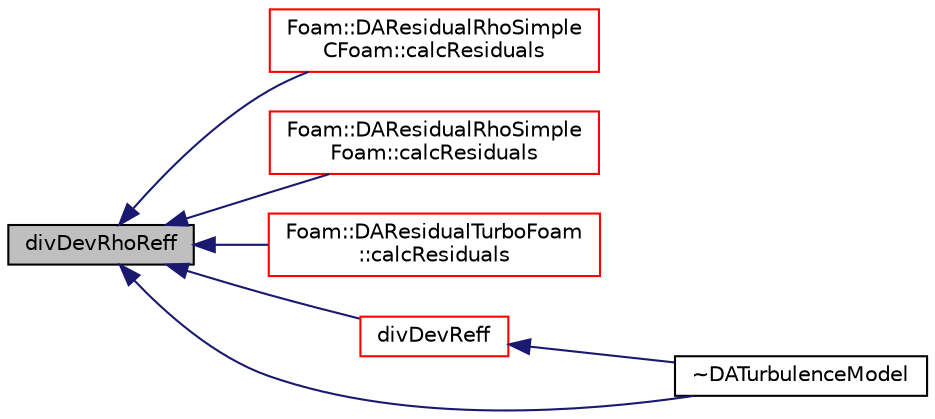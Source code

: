 digraph "divDevRhoReff"
{
  bgcolor="transparent";
  edge [fontname="Helvetica",fontsize="10",labelfontname="Helvetica",labelfontsize="10"];
  node [fontname="Helvetica",fontsize="10",shape=record];
  rankdir="LR";
  Node143 [label="divDevRhoReff",height=0.2,width=0.4,color="black", fillcolor="grey75", style="filled", fontcolor="black"];
  Node143 -> Node144 [dir="back",color="midnightblue",fontsize="10",style="solid",fontname="Helvetica"];
  Node144 [label="Foam::DAResidualRhoSimple\lCFoam::calcResiduals",height=0.2,width=0.4,color="red",URL="$classFoam_1_1DAResidualRhoSimpleCFoam.html#a4b38dbac981107ec6386d78322323535",tooltip="compute residual "];
  Node143 -> Node146 [dir="back",color="midnightblue",fontsize="10",style="solid",fontname="Helvetica"];
  Node146 [label="Foam::DAResidualRhoSimple\lFoam::calcResiduals",height=0.2,width=0.4,color="red",URL="$classFoam_1_1DAResidualRhoSimpleFoam.html#a4b38dbac981107ec6386d78322323535",tooltip="compute residual "];
  Node143 -> Node148 [dir="back",color="midnightblue",fontsize="10",style="solid",fontname="Helvetica"];
  Node148 [label="Foam::DAResidualTurboFoam\l::calcResiduals",height=0.2,width=0.4,color="red",URL="$classFoam_1_1DAResidualTurboFoam.html#a4b38dbac981107ec6386d78322323535",tooltip="compute residual "];
  Node143 -> Node150 [dir="back",color="midnightblue",fontsize="10",style="solid",fontname="Helvetica"];
  Node150 [label="divDevReff",height=0.2,width=0.4,color="red",URL="$classFoam_1_1DATurbulenceModel.html#ad8359dd6d4725c9ccca5b9e6b6934b5f",tooltip="divDev terms "];
  Node150 -> Node151 [dir="back",color="midnightblue",fontsize="10",style="solid",fontname="Helvetica"];
  Node151 [label="~DATurbulenceModel",height=0.2,width=0.4,color="black",URL="$classFoam_1_1DATurbulenceModel.html#a4da443a900be70678681adc3cb584741"];
  Node143 -> Node151 [dir="back",color="midnightblue",fontsize="10",style="solid",fontname="Helvetica"];
}
